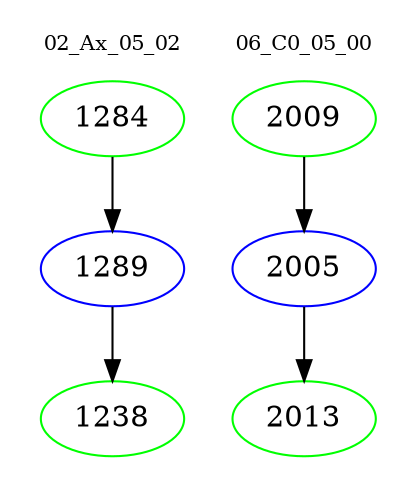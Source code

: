 digraph{
subgraph cluster_0 {
color = white
label = "02_Ax_05_02";
fontsize=10;
T0_1284 [label="1284", color="green"]
T0_1284 -> T0_1289 [color="black"]
T0_1289 [label="1289", color="blue"]
T0_1289 -> T0_1238 [color="black"]
T0_1238 [label="1238", color="green"]
}
subgraph cluster_1 {
color = white
label = "06_C0_05_00";
fontsize=10;
T1_2009 [label="2009", color="green"]
T1_2009 -> T1_2005 [color="black"]
T1_2005 [label="2005", color="blue"]
T1_2005 -> T1_2013 [color="black"]
T1_2013 [label="2013", color="green"]
}
}

